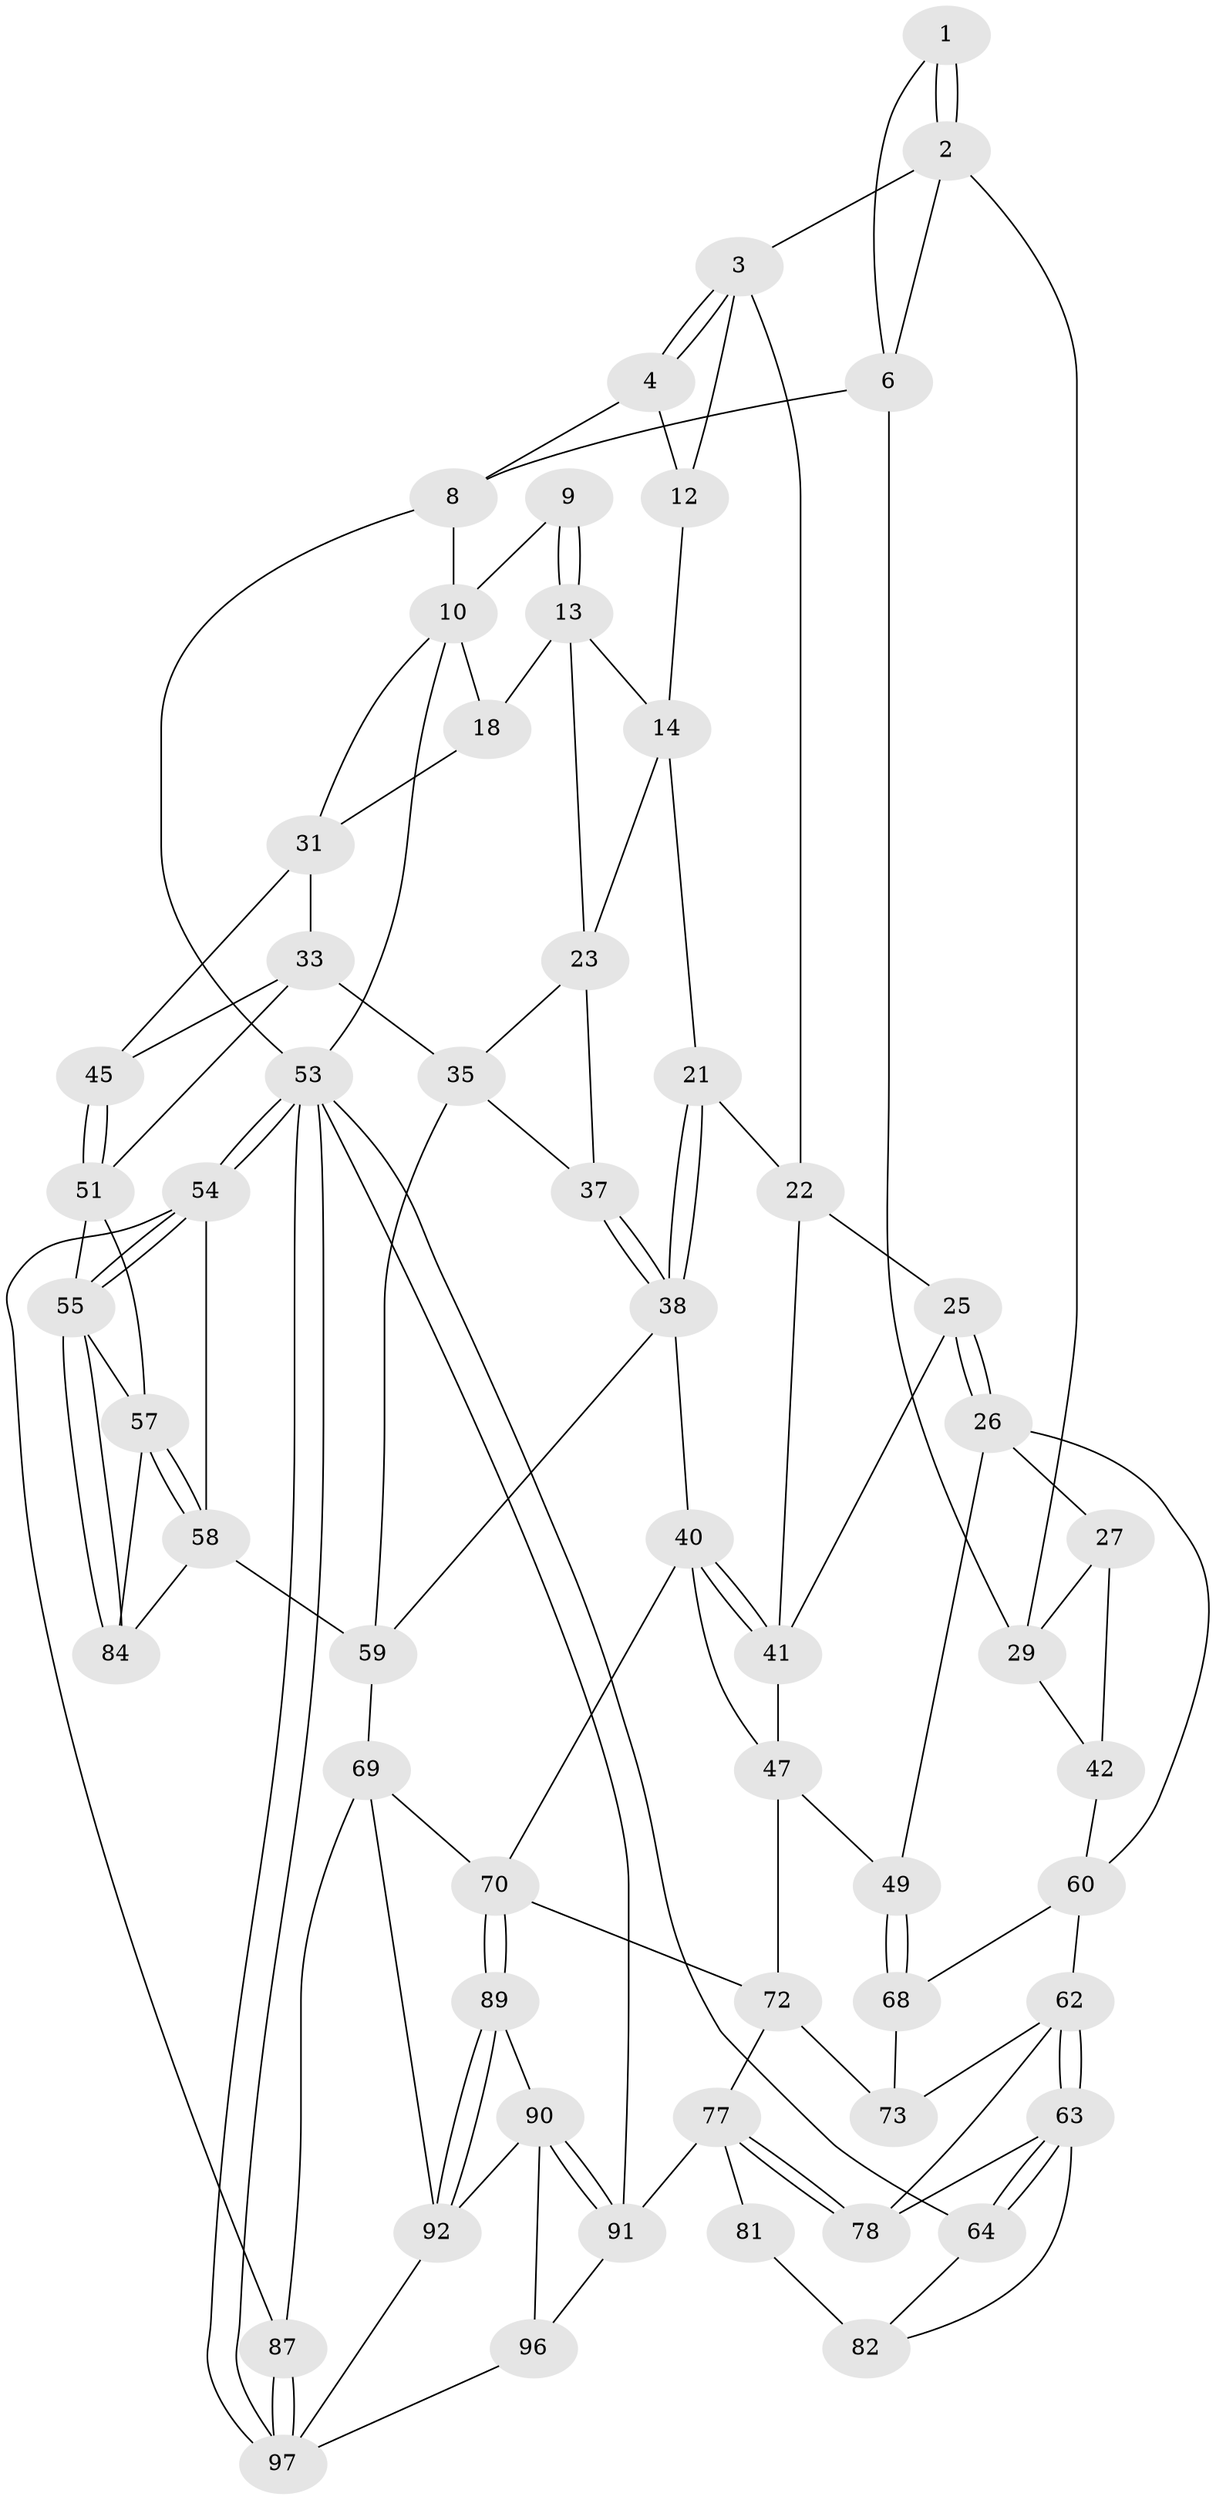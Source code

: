 // original degree distribution, {3: 0.030612244897959183, 5: 0.5, 4: 0.23469387755102042, 6: 0.23469387755102042}
// Generated by graph-tools (version 1.1) at 2025/42/03/06/25 10:42:31]
// undirected, 58 vertices, 126 edges
graph export_dot {
graph [start="1"]
  node [color=gray90,style=filled];
  1 [pos="+0.13072311451243154+0"];
  2 [pos="+0.23960022934470607+0.152303005841117",super="+17"];
  3 [pos="+0.3264028345685681+0.13456659185944575",super="+16"];
  4 [pos="+0.3470901255518522+0",super="+5"];
  6 [pos="+0.12722216567856692+0.09307122340609114",super="+7"];
  8 [pos="+0+0"];
  9 [pos="+0.8509967233654003+0"];
  10 [pos="+1+0",super="+11"];
  12 [pos="+0.5139456916743079+0",super="+15"];
  13 [pos="+0.7114870613492459+0.12995338991056563",super="+19"];
  14 [pos="+0.5646604790317347+0.09948579964195095",super="+20"];
  18 [pos="+0.7545675231202325+0.1937987502859561"];
  21 [pos="+0.5437214088198549+0.3205138027973614"];
  22 [pos="+0.40671630316981844+0.2859991742921503",super="+24"];
  23 [pos="+0.7163653457685434+0.24344443123269827",super="+36"];
  25 [pos="+0.2507013497329287+0.38170274431214085"];
  26 [pos="+0.18748567529166008+0.3897787783713539",super="+50"];
  27 [pos="+0.1508516599204837+0.3417922260364918",super="+28"];
  29 [pos="+0.14377680976460327+0.20975590352017656",super="+30"];
  31 [pos="+1+0",super="+32"];
  33 [pos="+0.8841859118848615+0.37186338841841216",super="+34"];
  35 [pos="+0.7867602665347581+0.40077677159787395",super="+43"];
  37 [pos="+0.6152389071543066+0.4215138419120955"];
  38 [pos="+0.5931075545767213+0.424895169163329",super="+39"];
  40 [pos="+0.4281212667542005+0.4664074663567715",super="+67"];
  41 [pos="+0.4270073240051681+0.46496356664984784",super="+46"];
  42 [pos="+0+0.20574771411855755",super="+44"];
  45 [pos="+1+0.10876840828800276"];
  47 [pos="+0.31791868869391565+0.6122056822401839",super="+48"];
  49 [pos="+0.174444879636449+0.4890190197862547"];
  51 [pos="+1+0.4805589747398723",super="+52"];
  53 [pos="+1+1",super="+65"];
  54 [pos="+1+1",super="+86"];
  55 [pos="+1+0.8518333999846671",super="+56"];
  57 [pos="+0.8585451910847587+0.5908118060071363",super="+74"];
  58 [pos="+0.8019435622902217+0.6387245020170068",super="+85"];
  59 [pos="+0.7624790400437784+0.6285423393106232",super="+66"];
  60 [pos="+0+0.5348598111755226",super="+61"];
  62 [pos="+0+0.6699018106207993",super="+76"];
  63 [pos="+0+0.8587413338708721",super="+79"];
  64 [pos="+0+1"];
  68 [pos="+0.0931946388620886+0.5719846404472778"];
  69 [pos="+0.5489740495347866+0.6831985099365545",super="+88"];
  70 [pos="+0.5040619170334186+0.6862425262268703",super="+71"];
  72 [pos="+0.1363945536374252+0.6597861264888794",super="+75"];
  73 [pos="+0.13625179568856957+0.6597843413167296"];
  77 [pos="+0.2610708399241978+0.8320528892863948",super="+80"];
  78 [pos="+0.12234984068571528+0.7158402243471185"];
  81 [pos="+0.12817357699011353+0.8429617330932792"];
  82 [pos="+0.10226859731481729+0.7521190382420748",super="+83"];
  84 [pos="+0.8502214339350599+0.756811991263367"];
  87 [pos="+0.7553452531824428+0.9690258712853463"];
  89 [pos="+0.4110934507791459+0.8503739617016861"];
  90 [pos="+0.27056705408501824+0.8538071507802504",super="+95"];
  91 [pos="+0.26435681424584+0.8508899713808714",super="+93"];
  92 [pos="+0.4778234090701855+0.9150970780081856",super="+94"];
  96 [pos="+0.41667731093700366+1"];
  97 [pos="+0.7923135655190605+1",super="+98"];
  1 -- 2;
  1 -- 2;
  1 -- 6;
  2 -- 3;
  2 -- 29;
  2 -- 6;
  3 -- 4;
  3 -- 4;
  3 -- 22;
  3 -- 12;
  4 -- 12;
  4 -- 8;
  6 -- 8;
  6 -- 29;
  8 -- 10;
  8 -- 53;
  9 -- 10;
  9 -- 13;
  9 -- 13;
  10 -- 18;
  10 -- 53;
  10 -- 31;
  12 -- 14;
  13 -- 14;
  13 -- 18;
  13 -- 23;
  14 -- 21;
  14 -- 23;
  18 -- 31;
  21 -- 22;
  21 -- 38;
  21 -- 38;
  22 -- 25;
  22 -- 41;
  23 -- 35;
  23 -- 37;
  25 -- 26;
  25 -- 26;
  25 -- 41;
  26 -- 27;
  26 -- 49;
  26 -- 60;
  27 -- 42 [weight=2];
  27 -- 29;
  29 -- 42;
  31 -- 45;
  31 -- 33;
  33 -- 45;
  33 -- 51;
  33 -- 35;
  35 -- 59;
  35 -- 37;
  37 -- 38;
  37 -- 38;
  38 -- 40;
  38 -- 59;
  40 -- 41;
  40 -- 41;
  40 -- 70;
  40 -- 47;
  41 -- 47;
  42 -- 60;
  45 -- 51;
  45 -- 51;
  47 -- 72;
  47 -- 49;
  49 -- 68;
  49 -- 68;
  51 -- 55;
  51 -- 57;
  53 -- 54;
  53 -- 54;
  53 -- 97;
  53 -- 97;
  53 -- 91;
  53 -- 64;
  54 -- 55;
  54 -- 55;
  54 -- 87;
  54 -- 58;
  55 -- 84;
  55 -- 84;
  55 -- 57;
  57 -- 58;
  57 -- 58;
  57 -- 84;
  58 -- 59;
  58 -- 84;
  59 -- 69;
  60 -- 62;
  60 -- 68;
  62 -- 63;
  62 -- 63;
  62 -- 73;
  62 -- 78;
  63 -- 64;
  63 -- 64;
  63 -- 82;
  63 -- 78;
  64 -- 82;
  68 -- 73;
  69 -- 70;
  69 -- 92;
  69 -- 87;
  70 -- 89;
  70 -- 89;
  70 -- 72;
  72 -- 73;
  72 -- 77;
  77 -- 78;
  77 -- 78;
  77 -- 81;
  77 -- 91;
  81 -- 82 [weight=2];
  87 -- 97;
  87 -- 97;
  89 -- 90;
  89 -- 92;
  89 -- 92;
  90 -- 91;
  90 -- 91;
  90 -- 96;
  90 -- 92;
  91 -- 96;
  92 -- 97;
  96 -- 97;
}

